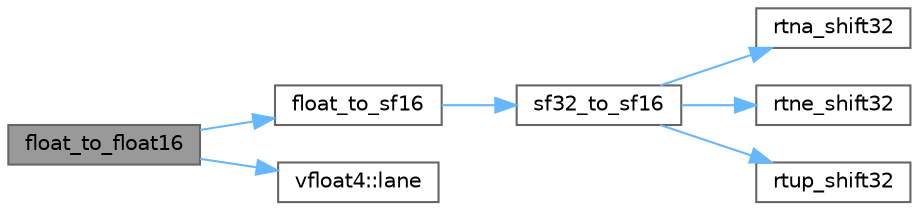 digraph "float_to_float16"
{
 // LATEX_PDF_SIZE
  bgcolor="transparent";
  edge [fontname=Helvetica,fontsize=10,labelfontname=Helvetica,labelfontsize=10];
  node [fontname=Helvetica,fontsize=10,shape=box,height=0.2,width=0.4];
  rankdir="LR";
  Node1 [id="Node000001",label="float_to_float16",height=0.2,width=0.4,color="gray40", fillcolor="grey60", style="filled", fontcolor="black",tooltip="Return a float16 value for a float vector, using round-to-nearest."];
  Node1 -> Node2 [id="edge7_Node000001_Node000002",color="steelblue1",style="solid",tooltip=" "];
  Node2 [id="Node000002",label="float_to_sf16",height=0.2,width=0.4,color="grey40", fillcolor="white", style="filled",URL="$astcenc__mathlib__softfloat_8cpp.html#a2161f5fc773286e5ecbc106bdfbf2217",tooltip=" "];
  Node2 -> Node3 [id="edge8_Node000002_Node000003",color="steelblue1",style="solid",tooltip=" "];
  Node3 [id="Node000003",label="sf32_to_sf16",height=0.2,width=0.4,color="grey40", fillcolor="white", style="filled",URL="$astcenc__mathlib__softfloat_8cpp.html#af5a2d724c58344c691091cdb5066cc65",tooltip=" "];
  Node3 -> Node4 [id="edge9_Node000003_Node000004",color="steelblue1",style="solid",tooltip=" "];
  Node4 [id="Node000004",label="rtna_shift32",height=0.2,width=0.4,color="grey40", fillcolor="white", style="filled",URL="$astcenc__mathlib__softfloat_8cpp.html#aa05edb8be377b6c2d1249ec0f4d77369",tooltip=" "];
  Node3 -> Node5 [id="edge10_Node000003_Node000005",color="steelblue1",style="solid",tooltip=" "];
  Node5 [id="Node000005",label="rtne_shift32",height=0.2,width=0.4,color="grey40", fillcolor="white", style="filled",URL="$astcenc__mathlib__softfloat_8cpp.html#a60b7d8902623ead0a8c64d615daeaef3",tooltip=" "];
  Node3 -> Node6 [id="edge11_Node000003_Node000006",color="steelblue1",style="solid",tooltip=" "];
  Node6 [id="Node000006",label="rtup_shift32",height=0.2,width=0.4,color="grey40", fillcolor="white", style="filled",URL="$astcenc__mathlib__softfloat_8cpp.html#a20381e3115c75ee2cd4bfec32b505c34",tooltip=" "];
  Node1 -> Node7 [id="edge12_Node000001_Node000007",color="steelblue1",style="solid",tooltip=" "];
  Node7 [id="Node000007",label="vfloat4::lane",height=0.2,width=0.4,color="grey40", fillcolor="white", style="filled",URL="$structvfloat4.html#a04462a7815432c6bc3ce1b5e5d11e4fc",tooltip="Get the scalar value of a single lane."];
}
